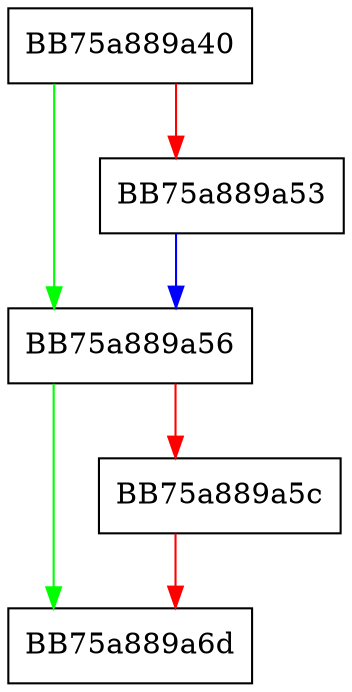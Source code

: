 digraph withBOMGetAttribute {
  node [shape="box"];
  graph [splines=ortho];
  BB75a889a40 -> BB75a889a56 [color="green"];
  BB75a889a40 -> BB75a889a53 [color="red"];
  BB75a889a53 -> BB75a889a56 [color="blue"];
  BB75a889a56 -> BB75a889a6d [color="green"];
  BB75a889a56 -> BB75a889a5c [color="red"];
  BB75a889a5c -> BB75a889a6d [color="red"];
}